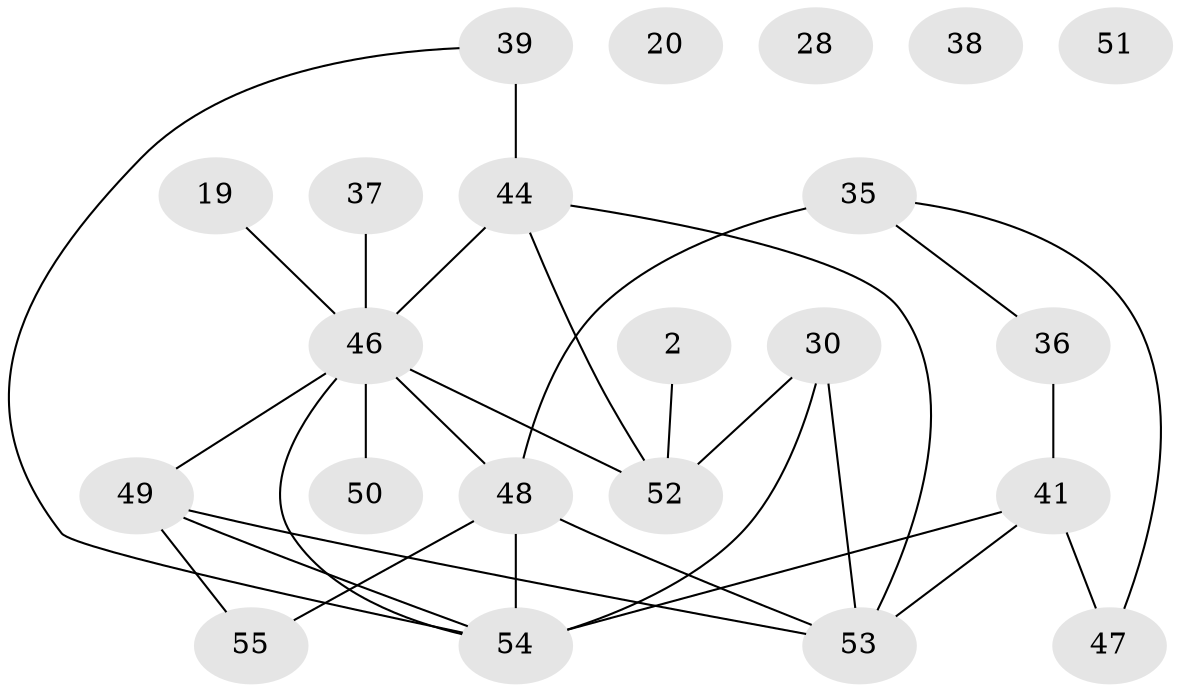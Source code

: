 // original degree distribution, {4: 0.18181818181818182, 1: 0.10909090909090909, 2: 0.2727272727272727, 3: 0.2545454545454545, 0: 0.07272727272727272, 6: 0.03636363636363636, 5: 0.05454545454545454, 7: 0.01818181818181818}
// Generated by graph-tools (version 1.1) at 2025/42/03/04/25 21:42:52]
// undirected, 22 vertices, 29 edges
graph export_dot {
graph [start="1"]
  node [color=gray90,style=filled];
  2;
  19;
  20;
  28;
  30 [super="+13+21"];
  35 [super="+18+29"];
  36;
  37 [super="+5"];
  38;
  39;
  41 [super="+25"];
  44 [super="+26+31"];
  46 [super="+22+34"];
  47 [super="+11+43"];
  48 [super="+14+45"];
  49 [super="+15+9"];
  50;
  51;
  52;
  53;
  54 [super="+4+40+32+42"];
  55;
  2 -- 52;
  19 -- 46;
  30 -- 52;
  30 -- 53;
  30 -- 54 [weight=3];
  35 -- 48 [weight=2];
  35 -- 36;
  35 -- 47;
  36 -- 41;
  37 -- 46 [weight=4];
  39 -- 54;
  39 -- 44 [weight=2];
  41 -- 53 [weight=2];
  41 -- 47;
  41 -- 54;
  44 -- 53;
  44 -- 52 [weight=2];
  44 -- 46;
  46 -- 48 [weight=3];
  46 -- 49;
  46 -- 52 [weight=2];
  46 -- 50;
  46 -- 54 [weight=2];
  48 -- 53;
  48 -- 55;
  48 -- 54;
  49 -- 53 [weight=2];
  49 -- 55;
  49 -- 54;
}
